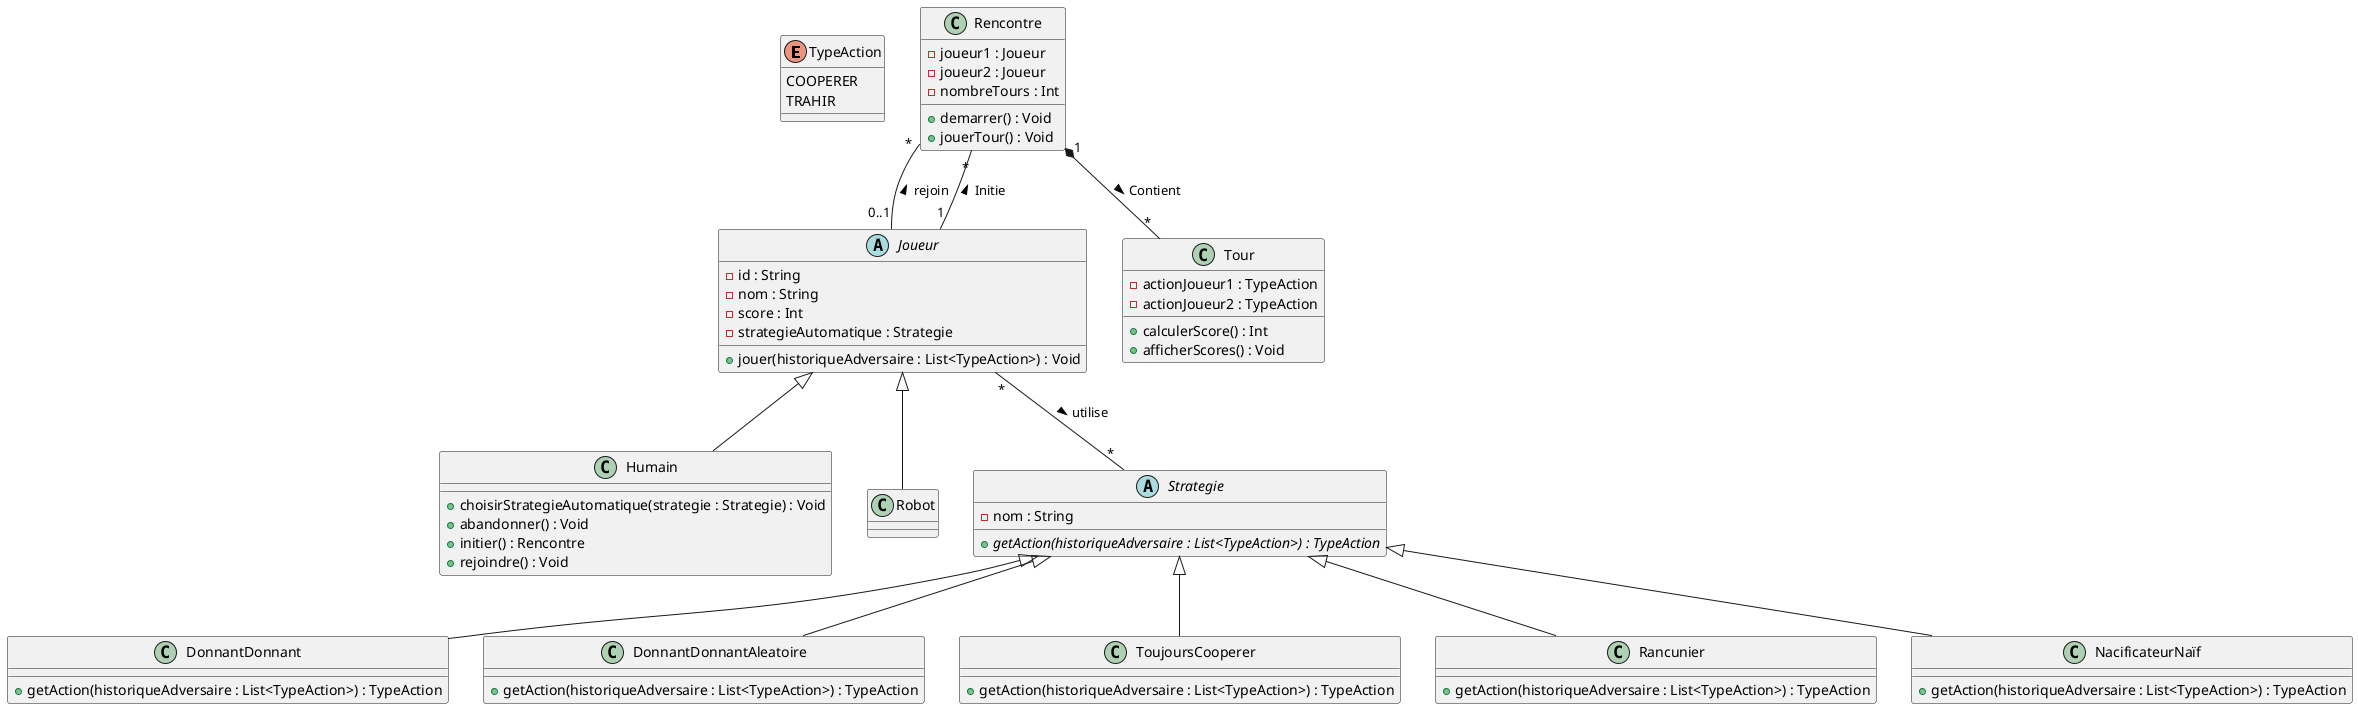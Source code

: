 @startuml

enum TypeAction {
    COOPERER
    TRAHIR
}


abstract Joueur {
    - id : String
    - nom : String
    - score : Int
    - strategieAutomatique : Strategie
    + jouer(historiqueAdversaire : List<TypeAction>) : Void
}


class Humain extends Joueur{
    + choisirStrategieAutomatique(strategie : Strategie) : Void
    + abandonner() : Void
    + initier() : Rencontre
    + rejoindre() : Void
}

class Robot extends Joueur {
    }


class Rencontre {
    - joueur1 : Joueur
    - joueur2 : Joueur
    - nombreTours : Int
    + demarrer() : Void
    + jouerTour() : Void

}

class Tour {
    - actionJoueur1 : TypeAction
    - actionJoueur2 : TypeAction
    + calculerScore() : Int
    + afficherScores() : Void
}

abstract class Strategie {
    - nom : String
    {abstract} + getAction(historiqueAdversaire : List<TypeAction>) : TypeAction
   }

class DonnantDonnant extends Strategie {
   + getAction(historiqueAdversaire : List<TypeAction>) : TypeAction

}

class DonnantDonnantAleatoire extends Strategie {
    + getAction(historiqueAdversaire : List<TypeAction>) : TypeAction

}

class ToujoursCooperer extends Strategie {
    + getAction(historiqueAdversaire : List<TypeAction>) : TypeAction

}

class Rancunier extends Strategie {
    + getAction(historiqueAdversaire : List<TypeAction>) : TypeAction

}

class NacificateurNaïf extends Strategie {
    + getAction(historiqueAdversaire : List<TypeAction>) : TypeAction

}


Joueur "*" -- "*" Strategie : utilise >
Rencontre "*" -- "0..1" Joueur : rejoin <
Rencontre "*" -- "1" Joueur : Initie <
Rencontre "1" *-- "*" Tour : Contient >

@enduml
